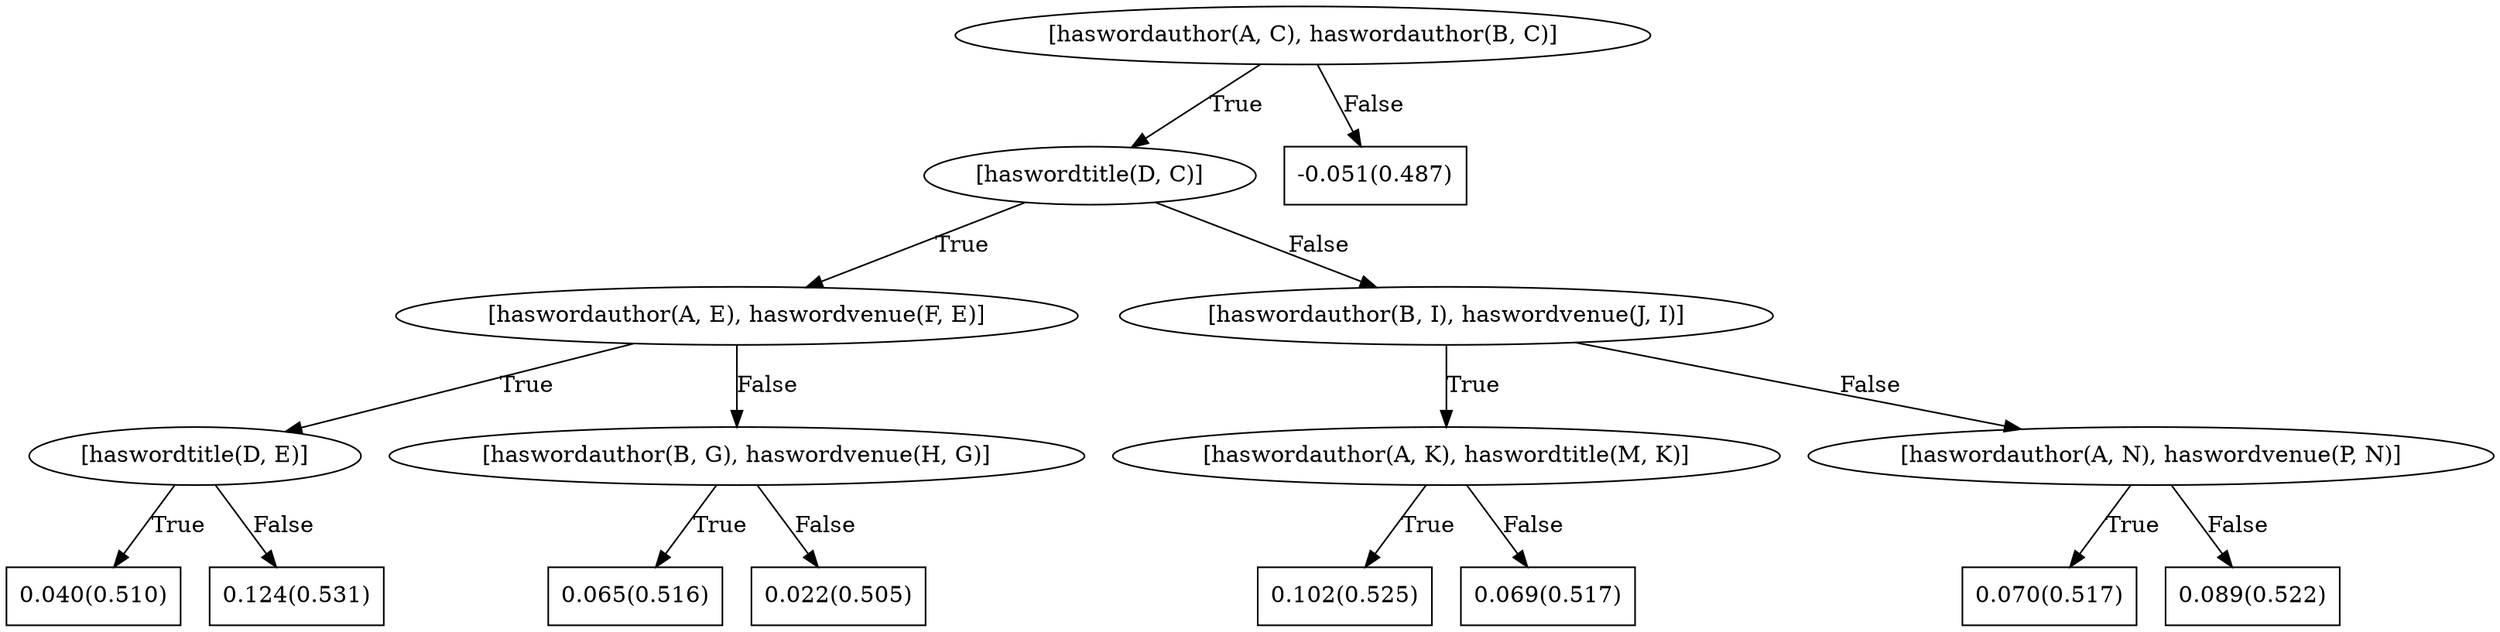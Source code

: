 digraph G{ 
1[label = "[haswordauthor(A, C), haswordauthor(B, C)]"];
1 -> 2[label="True"];
1 -> 3[label="False"];
2[label = "[haswordtitle(D, C)]"];
2 -> 4[label="True"];
2 -> 5[label="False"];
4[label = "[haswordauthor(A, E), haswordvenue(F, E)]"];
4 -> 6[label="True"];
4 -> 7[label="False"];
6[label = "[haswordtitle(D, E)]"];
6 -> 8[label="True"];
6 -> 9[label="False"];
8[shape = box,label = "0.040(0.510)"];
9[shape = box,label = "0.124(0.531)"];
7[label = "[haswordauthor(B, G), haswordvenue(H, G)]"];
7 -> 10[label="True"];
7 -> 11[label="False"];
10[shape = box,label = "0.065(0.516)"];
11[shape = box,label = "0.022(0.505)"];
5[label = "[haswordauthor(B, I), haswordvenue(J, I)]"];
5 -> 12[label="True"];
5 -> 13[label="False"];
12[label = "[haswordauthor(A, K), haswordtitle(M, K)]"];
12 -> 14[label="True"];
12 -> 15[label="False"];
14[shape = box,label = "0.102(0.525)"];
15[shape = box,label = "0.069(0.517)"];
13[label = "[haswordauthor(A, N), haswordvenue(P, N)]"];
13 -> 16[label="True"];
13 -> 17[label="False"];
16[shape = box,label = "0.070(0.517)"];
17[shape = box,label = "0.089(0.522)"];
3[shape = box,label = "-0.051(0.487)"];
}
